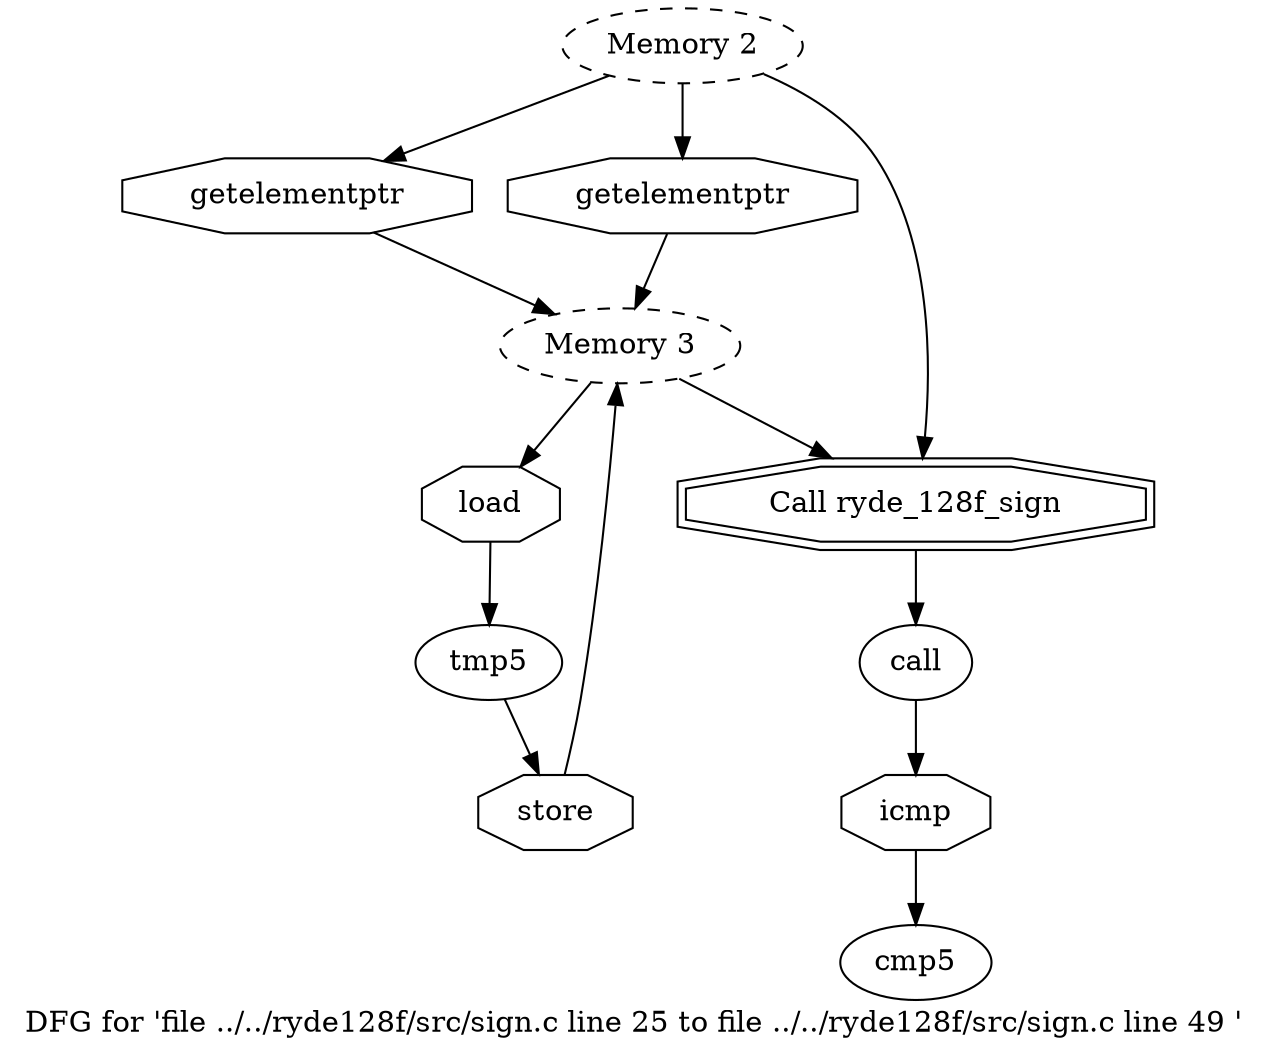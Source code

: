 digraph "DFG for 'file ../../ryde128f/src/sign.c line 25 to file ../../ryde128f/src/sign.c line 49 '  "{
label="DFG for 'file ../../ryde128f/src/sign.c line 25 to file ../../ryde128f/src/sign.c line 49 ' ";
node_151[shape=octagon,style=solid,label="getelementptr"]
node_148[shape=ellipse,style=dashed,label="Memory 3"]
"node_151"->"node_148"
node_150[shape=octagon,style=solid,label="load"]
node_149[shape=ellipse,style=solid,label="tmp5"]
"node_150"->"node_149"
node_152[shape=octagon,style=solid,label="store"]
"node_149"->"node_152"
"node_148"->"node_150"
node_155[shape=doubleoctagon,style=solid,label="Call ryde_128f_sign"]
"node_148"->"node_155"
node_147[shape=ellipse,style=dashed,label="Memory 2"]
"node_147"->"node_151"
node_153[shape=octagon,style=solid,label="getelementptr"]
"node_147"->"node_153"
"node_147"->"node_155"
"node_152"->"node_148"
"node_153"->"node_148"
node_154[shape=ellipse,style=solid,label="call"]
node_157[shape=octagon,style=solid,label="icmp"]
"node_154"->"node_157"
"node_155"->"node_154"
node_156[shape=ellipse,style=solid,label="cmp5"]
"node_157"->"node_156"
}

